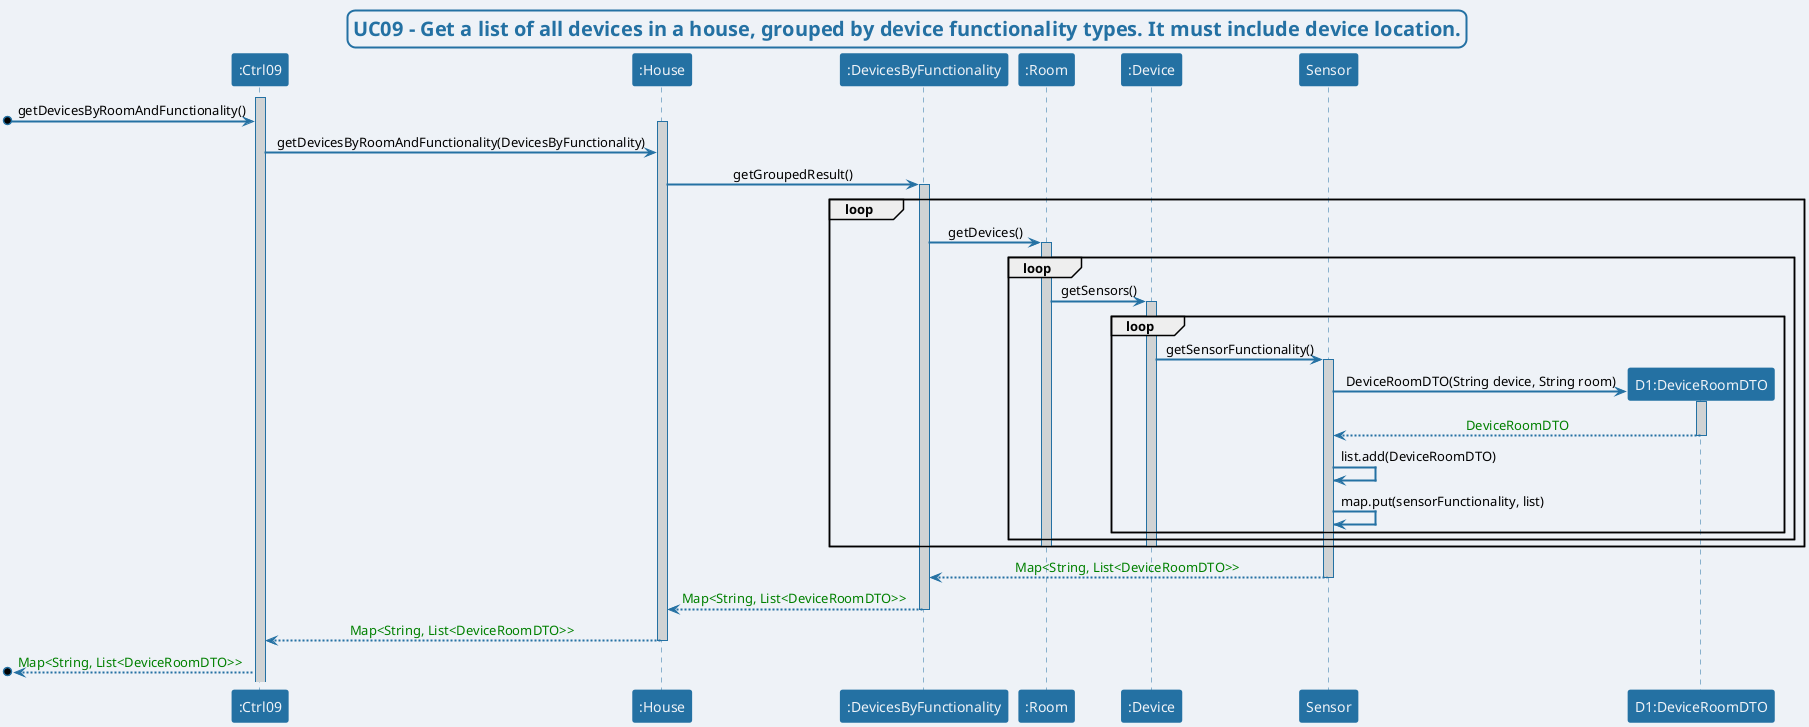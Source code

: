 @startuml
'https://plantuml.com/sequence-diagram

skinparam backgroundColor #EEF2F7
skinparam titleBorderRoundCorner 15
skinparam titleBorderThickness 2
skinparam titleBorderColor #2471A3
skinparam titleFontColor #2471A3
skinparam titleFontSize 20
skinparam sequenceArrowThickness 2
skinparam defaultTextAlignment center
skinparam sequenceParticipantBorderThickness 2
skinparam sequenceParticipantFontColor #EEF2F7
skinparam sequenceLifeLineBorderColor #2471A3
skinparam sequenceLifeLineBorderThickness 1.5
skinparam sequenceParticipantBackgroundColor #2471A3
skinparam sequenceParticipantBorderColor #2471A3
skinparam ArrowColor #2471A3
skinparam ArrowThickness 2
skinparam sequenceLifeLineBackgroundColor #D0D3D4

title UC09 - Get a list of all devices in a house, grouped by device functionality types. It must include device location.
activate ":Ctrl09"
[o-> ":Ctrl09" : getDevicesByRoomAndFunctionality()
activate ":House"
":Ctrl09" -> ":House" : getDevicesByRoomAndFunctionality(DevicesByFunctionality)
":House" -> ":DevicesByFunctionality" : getGroupedResult()
activate ":DevicesByFunctionality"

loop
":DevicesByFunctionality" -> ":Room" : getDevices()
activate ":Room"

loop
":Room" -> ":Device" : getSensors()
activate ":Device"
loop
":Device" -> "Sensor" : getSensorFunctionality()
activate "Sensor"
"Sensor" -> "D1:DeviceRoomDTO" ** : DeviceRoomDTO(String device, String room)
activate "D1:DeviceRoomDTO"
"D1:DeviceRoomDTO" --> "Sensor" : <font color="green">DeviceRoomDTO</font>
deactivate "D1:DeviceRoomDTO"
"Sensor" -> "Sensor" : list.add(DeviceRoomDTO)
"Sensor" -> "Sensor" : map.put(sensorFunctionality, list)
End
End
deactivate ":Room"
deactivate ":Device"
End
deactivate "D1:DeviceRoomDTO"
"Sensor" --> ":DevicesByFunctionality" : <font color="green">Map<String, List<DeviceRoomDTO>> </font>
deactivate "Sensor"
":DevicesByFunctionality" --> ":House": <font color="green">Map<String, List<DeviceRoomDTO>> </font>
deactivate ":DevicesByFunctionality"
":House" --> ":Ctrl09" : <font color="green">Map<String, List<DeviceRoomDTO>> </font>
deactivate ":House"
[o<-- ":Ctrl09": <font color="green">Map<String, List<DeviceRoomDTO>> </font>
@enduml